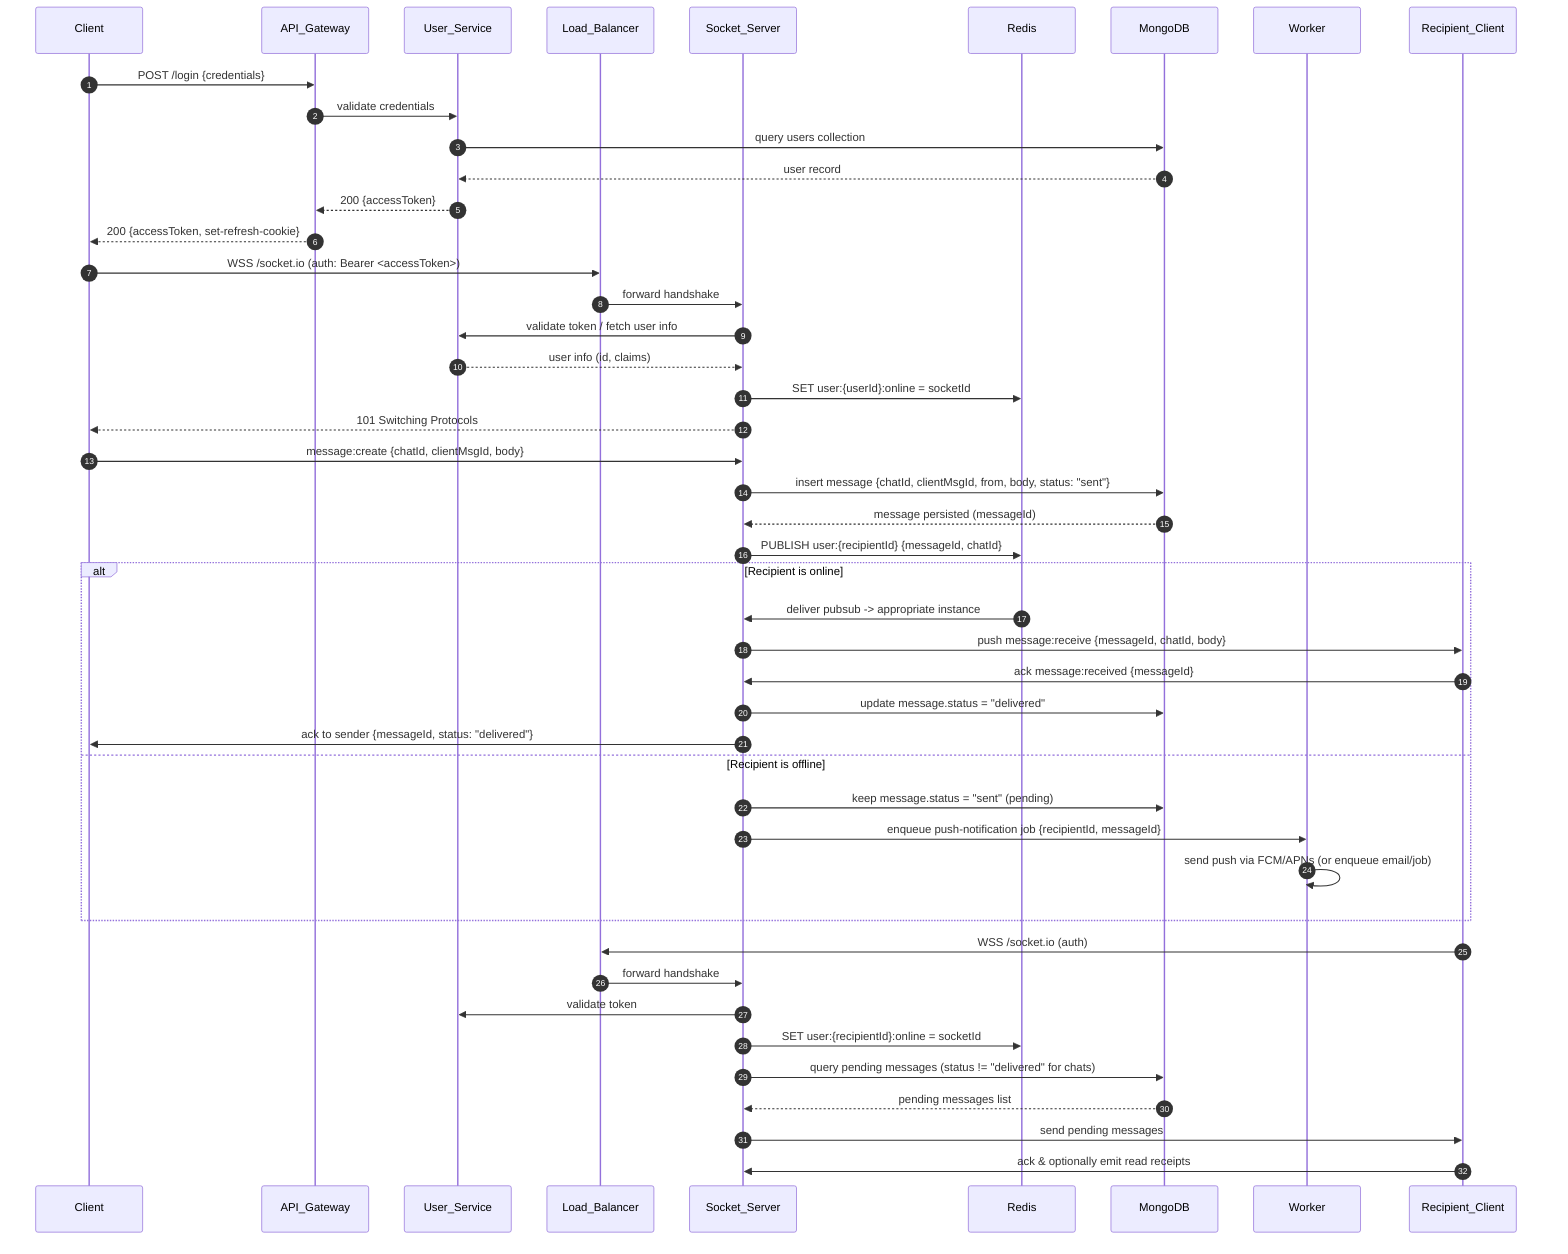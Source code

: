 sequenceDiagram
    autonumber
    participant Client as Client
    participant Gateway as API_Gateway
    participant UserSvc as User_Service
    participant LB as Load_Balancer
    participant Socket as Socket_Server
    participant Redis as Redis
    participant DB as MongoDB
    participant Worker as Worker
    participant Recipient as Recipient_Client

    %% 1) Login (HTTP)
    Client->>Gateway: POST /login {credentials}
    Gateway->>UserSvc: validate credentials
    UserSvc->>DB: query users collection
    DB-->>UserSvc: user record
    UserSvc-->>Gateway: 200 {accessToken}
    Gateway-->>Client: 200 {accessToken, set-refresh-cookie}

    %% 2) WebSocket handshake (auth in handshake)
    Client->>LB: WSS /socket.io (auth: Bearer <accessToken>)
    LB->>Socket: forward handshake
    Socket->>UserSvc: validate token / fetch user info
    UserSvc-->>Socket: user info (id, claims)
    Socket->>Redis: SET user:{userId}:online = socketId
    Socket-->>Client: 101 Switching Protocols

    %% 3) Send message (optimistic client -> server)
    Client->>Socket: message:create {chatId, clientMsgId, body}
    Socket->>DB: insert message {chatId, clientMsgId, from, body, status: "sent"}
    DB-->>Socket: message persisted (messageId)
    Socket->>Redis: PUBLISH user:{recipientId} {messageId, chatId}

    alt Recipient is online
        %% Redis adapter routes to the right Socket server instance
        Redis->>Socket: deliver pubsub -> appropriate instance
        Socket->>Recipient: push message:receive {messageId, chatId, body}
        Recipient->>Socket: ack message:received {messageId}
        Socket->>DB: update message.status = "delivered"
        Socket->>Client: ack to sender {messageId, status: "delivered"}
    else Recipient is offline
        Socket->>DB: keep message.status = "sent" (pending)
        Socket->>Worker: enqueue push-notification job {recipientId, messageId}
        Worker->>Worker: send push via FCM/APNs (or enqueue email/job)
    end

    %% 4) Recipient later connects -> receive pending messages
    Recipient->>LB: WSS /socket.io (auth)
    LB->>Socket: forward handshake
    Socket->>UserSvc: validate token
    Socket->>Redis: SET user:{recipientId}:online = socketId
    Socket->>DB: query pending messages (status != "delivered" for chats)
    DB-->>Socket: pending messages list
    Socket->>Recipient: send pending messages
    Recipient->>Socket: ack & optionally emit read receipts